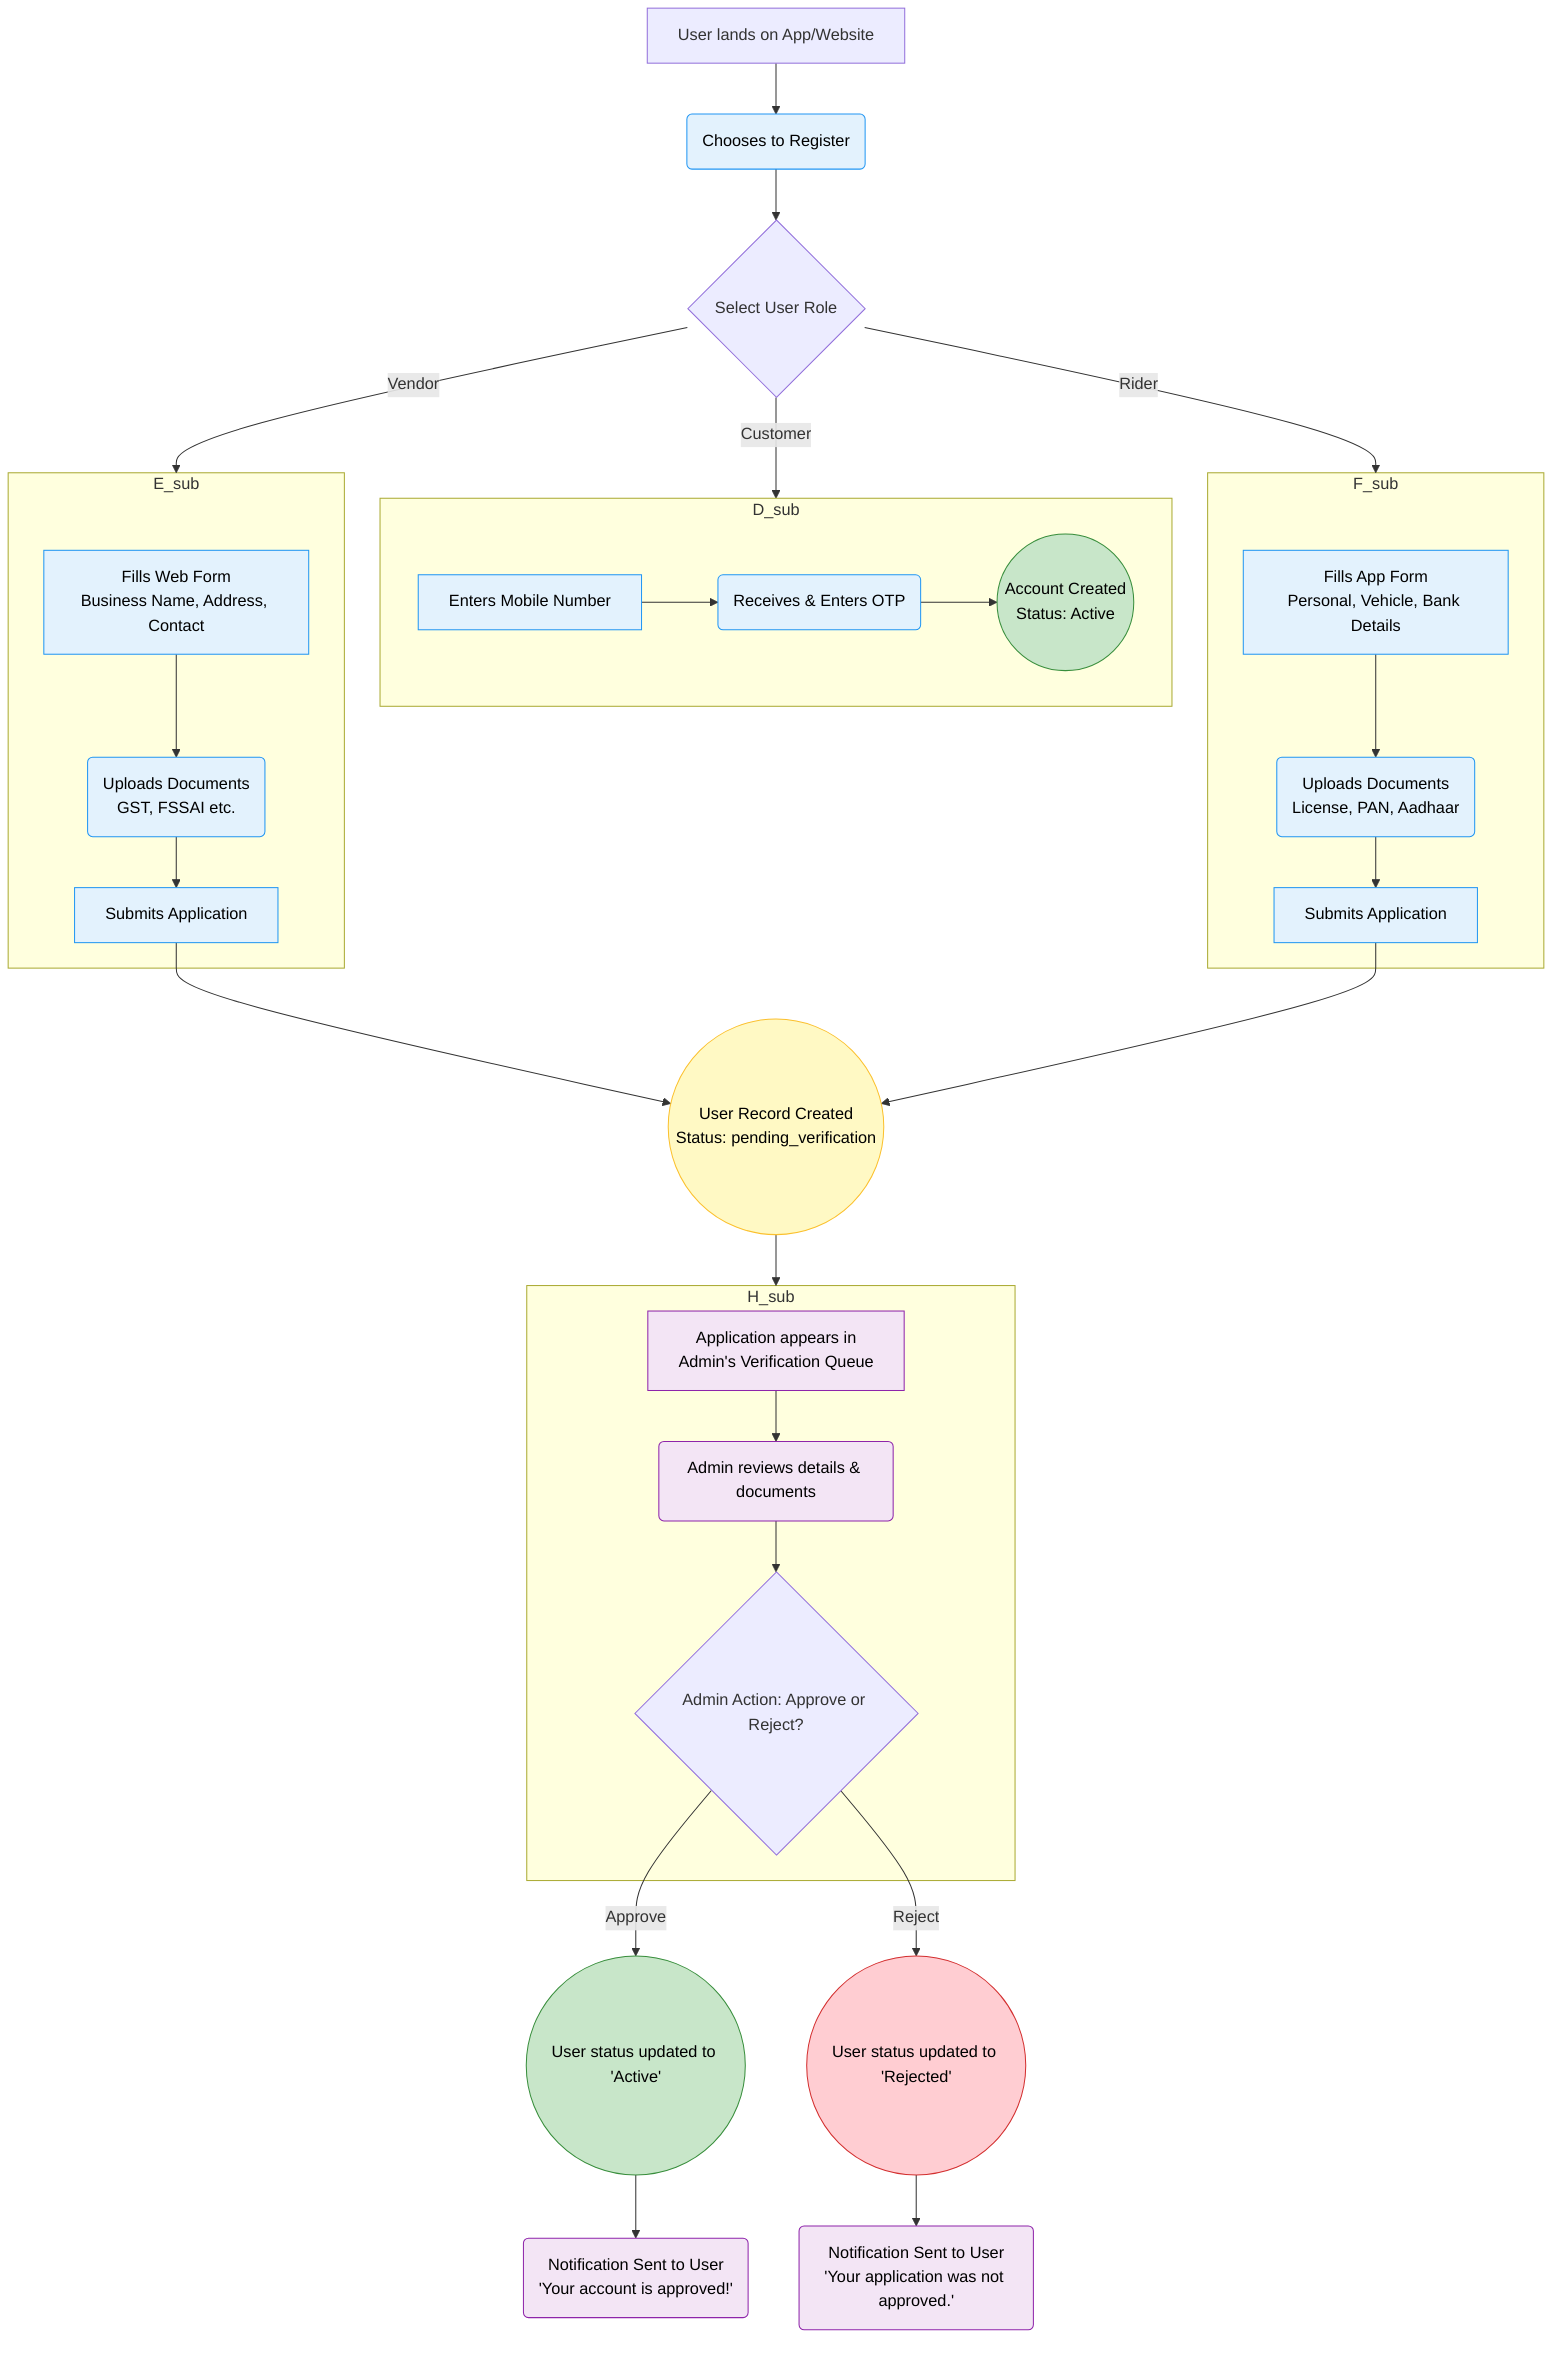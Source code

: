 flowchart TD
    A[User lands on App/Website] --> B(Chooses to Register)
    B --> C{Select User Role}

    C -->|Customer| D_sub(Customer Registration)
    subgraph D_sub
        D1[Enters Mobile Number] --> D2(Receives & Enters OTP)
        D2 --> D3((Account Created<br/>Status: Active))
    end

    C -->|Vendor| E_sub(Vendor Registration - Web)
    subgraph E_sub
        E1[Fills Web Form<br/>Business Name, Address, Contact] --> E2(Uploads Documents<br/>GST, FSSAI etc.)
        E2 --> E3[Submits Application]
    end

    C -->|Rider| F_sub(Rider Registration - App)
    subgraph F_sub
        F1[Fills App Form<br/>Personal, Vehicle, Bank Details] --> F2(Uploads Documents<br/>License, PAN, Aadhaar)
        F2 --> F3[Submits Application]
    end

    E3 --> G((User Record Created<br/>Status: pending_verification))
    F3 --> G

    G --> H_sub(Admin Verification Workflow)
    subgraph H_sub
        H1["Application appears in<br/>Admin's Verification Queue"] --> H2(Admin reviews details & documents)
        H2 --> H3{Admin Action: Approve or Reject?}
    end

    H3 -->|Approve| I((User status updated to 'Active'))
    H3 -->|Reject| J((User status updated to 'Rejected'))

    I --> K(Notification Sent to User<br/>'Your account is approved!')
    J --> L(Notification Sent to User<br/>'Your application was not approved.')

    %% Styling
    classDef userAction fill:#e3f2fd,stroke:#2196f3,color:#000
    classDef systemState fill:#e8f5e9,stroke:#4caf50,color:#000
    classDef pendingState fill:#fff9c4,stroke:#fbc02d,color:#000
    classDef finalState fill:#c8e6c9,stroke:#388e3c,color:#000
    classDef rejectState fill:#ffcdd2,stroke:#d32f2f,color:#000
    classDef process fill:#f3e5f5,stroke:#8e24aa,color:#000

    class B,D1,D2,E1,E2,E3,F1,F2,F3 userAction
    class G pendingState
    class D3,I finalState
    class J rejectState
    class H1,H2,K,L process